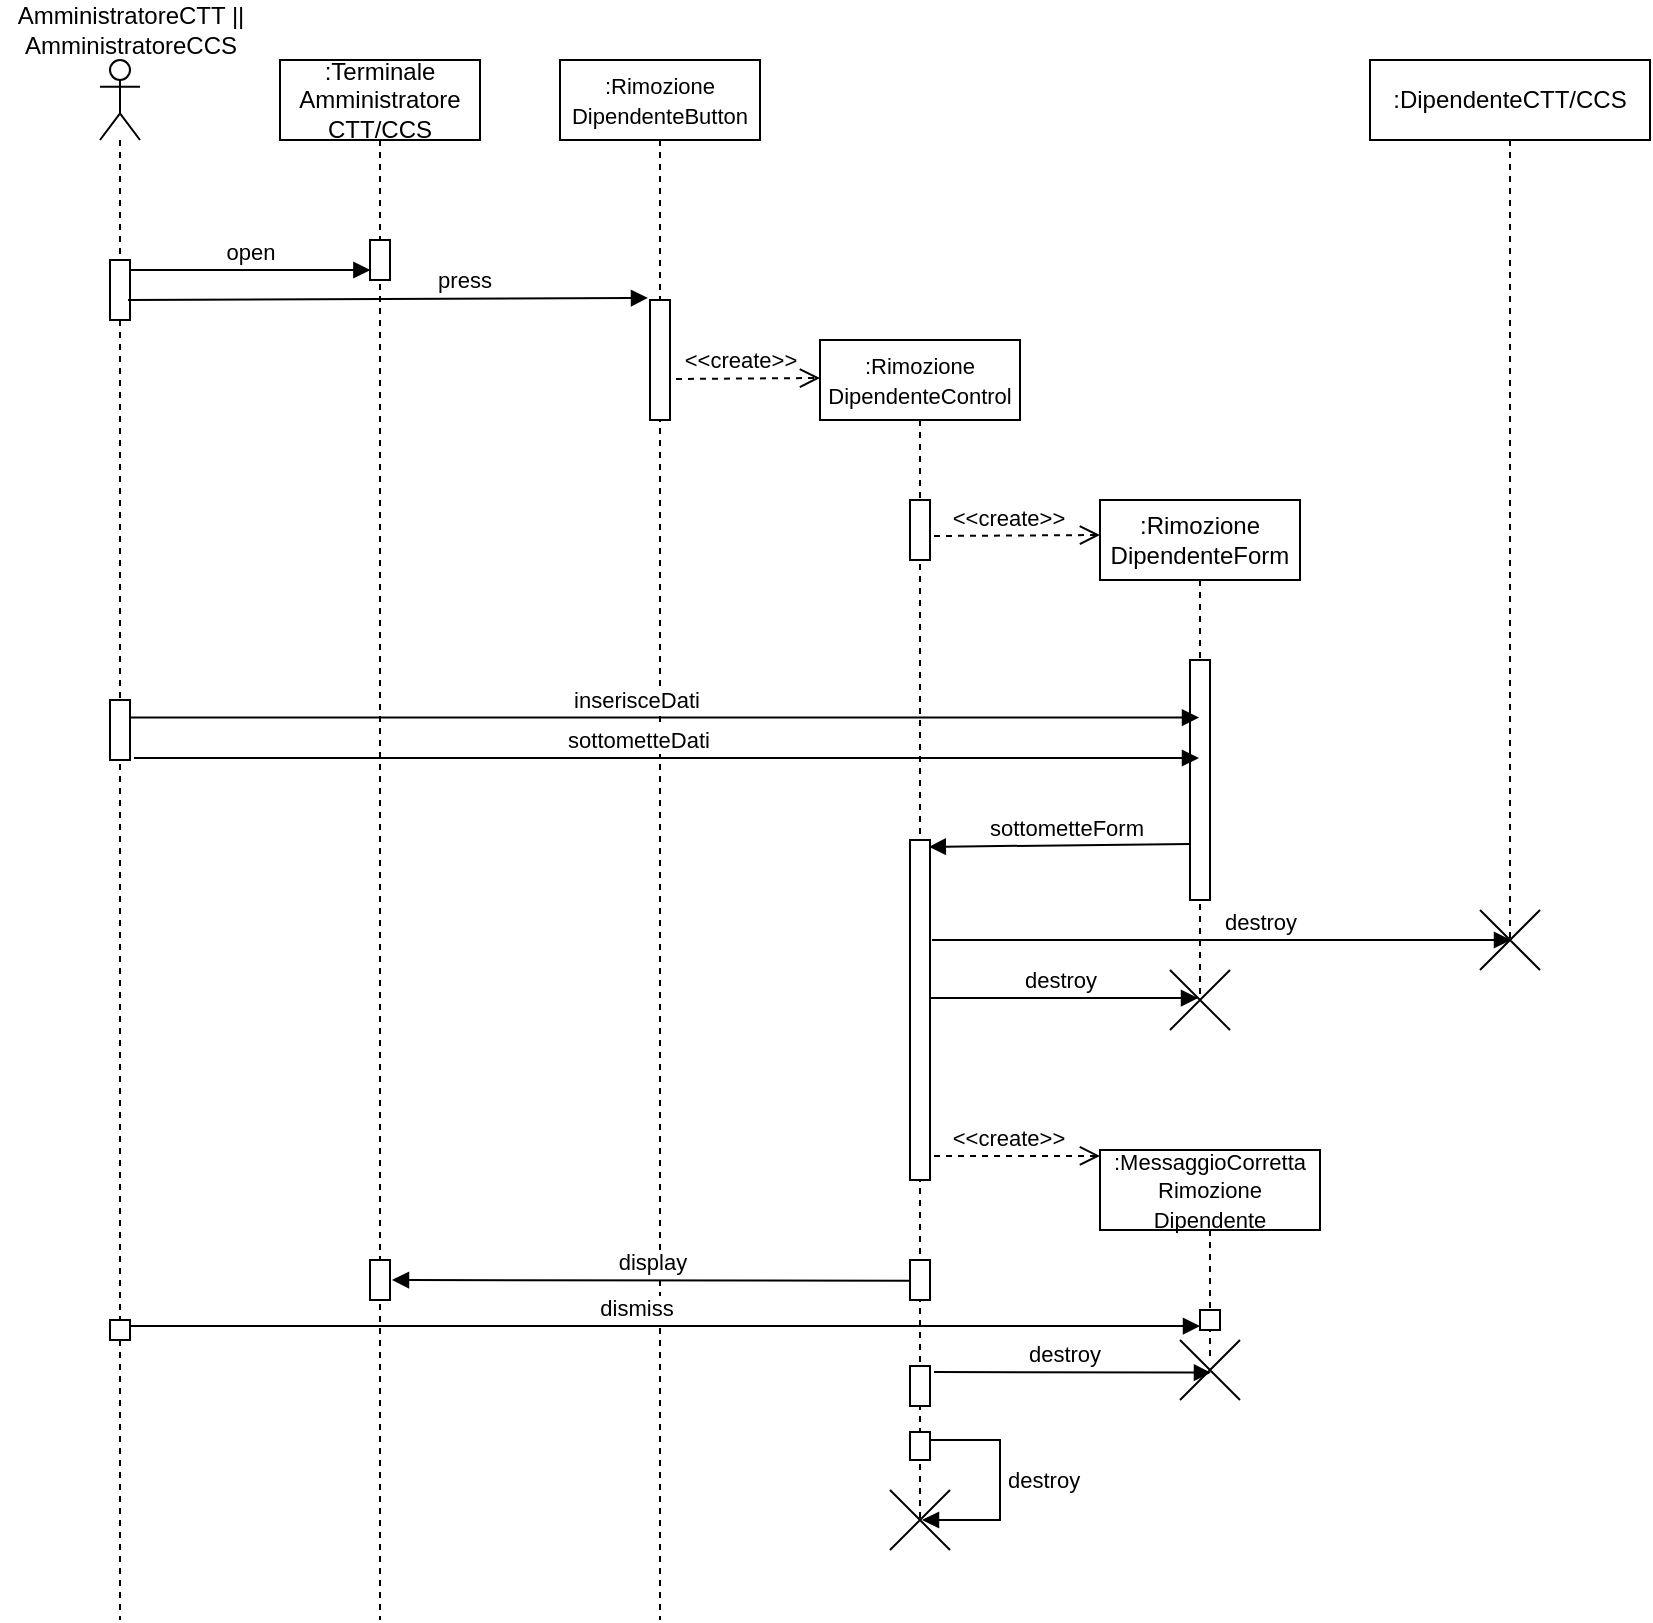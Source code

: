 <mxfile version="14.7.6" type="device"><diagram id="sJUqhRaBS1b9MQnH5yRr" name="Pagina-1"><mxGraphModel dx="1634" dy="828" grid="1" gridSize="10" guides="1" tooltips="1" connect="1" arrows="1" fold="1" page="1" pageScale="1" pageWidth="1169" pageHeight="827" math="0" shadow="0"><root><mxCell id="0"/><mxCell id="1" parent="0"/><mxCell id="_Pr2-94YAeeECWAVnED8-1" value="" style="shape=umlLifeline;participant=umlActor;perimeter=lifelinePerimeter;whiteSpace=wrap;html=1;container=1;collapsible=0;recursiveResize=0;verticalAlign=top;spacingTop=36;outlineConnect=0;size=40;" parent="1" vertex="1"><mxGeometry x="50" y="40" width="20" height="780" as="geometry"/></mxCell><mxCell id="_Pr2-94YAeeECWAVnED8-5" value="" style="html=1;points=[];perimeter=orthogonalPerimeter;" parent="_Pr2-94YAeeECWAVnED8-1" vertex="1"><mxGeometry x="5" y="100" width="10" height="30" as="geometry"/></mxCell><mxCell id="_Pr2-94YAeeECWAVnED8-15" value="" style="html=1;points=[];perimeter=orthogonalPerimeter;" parent="_Pr2-94YAeeECWAVnED8-1" vertex="1"><mxGeometry x="5" y="320" width="10" height="30" as="geometry"/></mxCell><mxCell id="_Pr2-94YAeeECWAVnED8-32" value="" style="html=1;points=[];perimeter=orthogonalPerimeter;" parent="_Pr2-94YAeeECWAVnED8-1" vertex="1"><mxGeometry x="5" y="630" width="10" height="10" as="geometry"/></mxCell><mxCell id="RDHlE_FBvf6omQwoUzHK-8" value="destroy" style="edgeStyle=orthogonalEdgeStyle;html=1;align=left;spacingLeft=2;endArrow=block;rounded=0;" parent="1" edge="1"><mxGeometry relative="1" as="geometry"><mxPoint x="461" y="730" as="sourcePoint"/><Array as="points"><mxPoint x="500" y="730"/><mxPoint x="500" y="770"/><mxPoint x="470" y="770"/></Array><mxPoint x="461" y="770" as="targetPoint"/></mxGeometry></mxCell><mxCell id="_Pr2-94YAeeECWAVnED8-30" value="destroy" style="html=1;verticalAlign=bottom;endArrow=block;entryX=0.467;entryY=0.467;entryDx=0;entryDy=0;entryPerimeter=0;" parent="1" target="_Pr2-94YAeeECWAVnED8-31" edge="1"><mxGeometry x="0.014" width="80" relative="1" as="geometry"><mxPoint x="459" y="509" as="sourcePoint"/><mxPoint x="593.5" y="510" as="targetPoint"/><mxPoint as="offset"/></mxGeometry></mxCell><mxCell id="_Pr2-94YAeeECWAVnED8-2" value=":Terminale Amministratore CTT/CCS" style="shape=umlLifeline;perimeter=lifelinePerimeter;whiteSpace=wrap;html=1;container=1;collapsible=0;recursiveResize=0;outlineConnect=0;size=40;" parent="1" vertex="1"><mxGeometry x="140" y="40" width="100" height="780" as="geometry"/></mxCell><mxCell id="RDHlE_FBvf6omQwoUzHK-3" value="" style="html=1;points=[];perimeter=orthogonalPerimeter;" parent="_Pr2-94YAeeECWAVnED8-2" vertex="1"><mxGeometry x="45" y="90" width="10" height="20" as="geometry"/></mxCell><mxCell id="RDHlE_FBvf6omQwoUzHK-4" value="" style="html=1;points=[];perimeter=orthogonalPerimeter;" parent="_Pr2-94YAeeECWAVnED8-2" vertex="1"><mxGeometry x="45" y="600" width="10" height="20" as="geometry"/></mxCell><mxCell id="_Pr2-94YAeeECWAVnED8-4" value="open" style="html=1;verticalAlign=bottom;endArrow=block;entryX=0.02;entryY=0.75;entryDx=0;entryDy=0;entryPerimeter=0;" parent="1" target="RDHlE_FBvf6omQwoUzHK-3" edge="1"><mxGeometry width="80" relative="1" as="geometry"><mxPoint x="65" y="145" as="sourcePoint"/><mxPoint x="180" y="146" as="targetPoint"/></mxGeometry></mxCell><mxCell id="_Pr2-94YAeeECWAVnED8-6" value="&lt;font style=&quot;font-size: 11px&quot;&gt;:Rimozione DipendenteButton&lt;/font&gt;" style="shape=umlLifeline;perimeter=lifelinePerimeter;whiteSpace=wrap;html=1;container=1;collapsible=0;recursiveResize=0;outlineConnect=0;size=40;" parent="1" vertex="1"><mxGeometry x="280" y="40" width="100" height="780" as="geometry"/></mxCell><mxCell id="_Pr2-94YAeeECWAVnED8-7" value="" style="html=1;points=[];perimeter=orthogonalPerimeter;" parent="_Pr2-94YAeeECWAVnED8-6" vertex="1"><mxGeometry x="45" y="120" width="10" height="60" as="geometry"/></mxCell><mxCell id="_Pr2-94YAeeECWAVnED8-8" value="press" style="html=1;verticalAlign=bottom;endArrow=block;entryX=-0.1;entryY=-0.017;entryDx=0;entryDy=0;entryPerimeter=0;" parent="1" target="_Pr2-94YAeeECWAVnED8-7" edge="1"><mxGeometry x="0.297" width="80" relative="1" as="geometry"><mxPoint x="64" y="160" as="sourcePoint"/><mxPoint x="320" y="160" as="targetPoint"/><mxPoint as="offset"/></mxGeometry></mxCell><mxCell id="_Pr2-94YAeeECWAVnED8-9" value="&amp;lt;&amp;lt;create&amp;gt;&amp;gt;" style="html=1;verticalAlign=bottom;endArrow=open;dashed=1;endSize=8;exitX=1.3;exitY=0.658;exitDx=0;exitDy=0;exitPerimeter=0;" parent="1" source="_Pr2-94YAeeECWAVnED8-7" edge="1"><mxGeometry x="-0.111" relative="1" as="geometry"><mxPoint x="450" y="400" as="sourcePoint"/><mxPoint x="410" y="199" as="targetPoint"/><mxPoint as="offset"/></mxGeometry></mxCell><mxCell id="_Pr2-94YAeeECWAVnED8-10" value="&lt;font style=&quot;font-size: 11px&quot;&gt;:Rimozione &lt;/font&gt;&lt;font style=&quot;font-size: 11px&quot;&gt;DipendenteControl&lt;/font&gt;" style="shape=umlLifeline;perimeter=lifelinePerimeter;whiteSpace=wrap;html=1;container=1;collapsible=0;recursiveResize=0;outlineConnect=0;size=40;" parent="1" vertex="1"><mxGeometry x="410" y="180" width="100" height="590" as="geometry"/></mxCell><mxCell id="_Pr2-94YAeeECWAVnED8-11" value="" style="html=1;points=[];perimeter=orthogonalPerimeter;" parent="_Pr2-94YAeeECWAVnED8-10" vertex="1"><mxGeometry x="45" y="80" width="10" height="30" as="geometry"/></mxCell><mxCell id="_Pr2-94YAeeECWAVnED8-18" value="" style="html=1;points=[];perimeter=orthogonalPerimeter;" parent="_Pr2-94YAeeECWAVnED8-10" vertex="1"><mxGeometry x="45" y="250" width="10" height="170" as="geometry"/></mxCell><mxCell id="_Pr2-94YAeeECWAVnED8-35" value="" style="html=1;points=[];perimeter=orthogonalPerimeter;" parent="_Pr2-94YAeeECWAVnED8-10" vertex="1"><mxGeometry x="45" y="513" width="10" height="20" as="geometry"/></mxCell><mxCell id="RDHlE_FBvf6omQwoUzHK-9" value="" style="shape=umlDestroy;whiteSpace=wrap;html=1;strokeWidth=1;" parent="_Pr2-94YAeeECWAVnED8-10" vertex="1"><mxGeometry x="35" y="575" width="30" height="30" as="geometry"/></mxCell><mxCell id="RDHlE_FBvf6omQwoUzHK-7" value="" style="html=1;points=[];perimeter=orthogonalPerimeter;" parent="_Pr2-94YAeeECWAVnED8-10" vertex="1"><mxGeometry x="45" y="546" width="10" height="14" as="geometry"/></mxCell><mxCell id="_Pr2-94YAeeECWAVnED8-12" value=":Rimozione DipendenteForm" style="shape=umlLifeline;perimeter=lifelinePerimeter;whiteSpace=wrap;html=1;container=1;collapsible=0;recursiveResize=0;outlineConnect=0;size=40;" parent="1" vertex="1"><mxGeometry x="550" y="260" width="100" height="250" as="geometry"/></mxCell><mxCell id="_Pr2-94YAeeECWAVnED8-13" value="" style="html=1;points=[];perimeter=orthogonalPerimeter;" parent="_Pr2-94YAeeECWAVnED8-12" vertex="1"><mxGeometry x="45" y="80" width="10" height="120" as="geometry"/></mxCell><mxCell id="_Pr2-94YAeeECWAVnED8-14" value="&amp;lt;&amp;lt;create&amp;gt;&amp;gt;" style="html=1;verticalAlign=bottom;endArrow=open;dashed=1;endSize=8;entryX=0;entryY=0.07;entryDx=0;entryDy=0;entryPerimeter=0;" parent="1" target="_Pr2-94YAeeECWAVnED8-12" edge="1"><mxGeometry x="-0.111" relative="1" as="geometry"><mxPoint x="467" y="278" as="sourcePoint"/><mxPoint x="420" y="209" as="targetPoint"/><mxPoint as="offset"/></mxGeometry></mxCell><mxCell id="_Pr2-94YAeeECWAVnED8-16" value="inserisceDati" style="html=1;verticalAlign=bottom;endArrow=block;exitX=1;exitY=0.292;exitDx=0;exitDy=0;exitPerimeter=0;" parent="1" source="_Pr2-94YAeeECWAVnED8-15" target="_Pr2-94YAeeECWAVnED8-12" edge="1"><mxGeometry x="-0.055" width="80" relative="1" as="geometry"><mxPoint x="75" y="177.04" as="sourcePoint"/><mxPoint x="330" y="177" as="targetPoint"/><mxPoint as="offset"/></mxGeometry></mxCell><mxCell id="_Pr2-94YAeeECWAVnED8-17" value="sottometteDati" style="html=1;verticalAlign=bottom;endArrow=block;exitX=1.2;exitY=0.5;exitDx=0;exitDy=0;exitPerimeter=0;" parent="1" edge="1"><mxGeometry x="-0.055" width="80" relative="1" as="geometry"><mxPoint x="67" y="389" as="sourcePoint"/><mxPoint x="599.5" y="389" as="targetPoint"/><mxPoint as="offset"/></mxGeometry></mxCell><mxCell id="_Pr2-94YAeeECWAVnED8-19" value="sottometteForm" style="html=1;verticalAlign=bottom;endArrow=block;entryX=0.94;entryY=0.02;entryDx=0;entryDy=0;entryPerimeter=0;exitX=-0.02;exitY=0.767;exitDx=0;exitDy=0;exitPerimeter=0;" parent="1" source="_Pr2-94YAeeECWAVnED8-13" target="_Pr2-94YAeeECWAVnED8-18" edge="1"><mxGeometry x="-0.055" width="80" relative="1" as="geometry"><mxPoint x="510" y="690" as="sourcePoint"/><mxPoint x="609.5" y="400" as="targetPoint"/><mxPoint as="offset"/></mxGeometry></mxCell><mxCell id="_Pr2-94YAeeECWAVnED8-20" value=":DipendenteCTT/CCS" style="shape=umlLifeline;perimeter=lifelinePerimeter;whiteSpace=wrap;html=1;container=1;collapsible=0;recursiveResize=0;outlineConnect=0;size=40;" parent="1" vertex="1"><mxGeometry x="685" y="40" width="140" height="440" as="geometry"/></mxCell><mxCell id="RDHlE_FBvf6omQwoUzHK-1" value="" style="shape=umlDestroy;whiteSpace=wrap;html=1;strokeWidth=1;" parent="_Pr2-94YAeeECWAVnED8-20" vertex="1"><mxGeometry x="55" y="425" width="30" height="30" as="geometry"/></mxCell><mxCell id="_Pr2-94YAeeECWAVnED8-24" value="destroy" style="html=1;verticalAlign=bottom;endArrow=block;" parent="1" edge="1"><mxGeometry x="0.133" width="80" relative="1" as="geometry"><mxPoint x="466" y="480" as="sourcePoint"/><mxPoint x="755.5" y="480" as="targetPoint"/><mxPoint as="offset"/></mxGeometry></mxCell><mxCell id="_Pr2-94YAeeECWAVnED8-26" value="&amp;lt;&amp;lt;create&amp;gt;&amp;gt;" style="html=1;verticalAlign=bottom;endArrow=open;dashed=1;endSize=8;entryX=0;entryY=0.028;entryDx=0;entryDy=0;entryPerimeter=0;" parent="1" target="_Pr2-94YAeeECWAVnED8-28" edge="1"><mxGeometry x="-0.111" relative="1" as="geometry"><mxPoint x="467" y="588" as="sourcePoint"/><mxPoint x="540" y="715" as="targetPoint"/><mxPoint as="offset"/></mxGeometry></mxCell><mxCell id="_Pr2-94YAeeECWAVnED8-28" value="&lt;font style=&quot;font-size: 11px&quot;&gt;:MessaggioCorretta Rimozione Dipendente&lt;/font&gt;" style="shape=umlLifeline;perimeter=lifelinePerimeter;whiteSpace=wrap;html=1;container=1;collapsible=0;recursiveResize=0;outlineConnect=0;" parent="1" vertex="1"><mxGeometry x="550" y="585" width="110" height="105" as="geometry"/></mxCell><mxCell id="_Pr2-94YAeeECWAVnED8-33" value="" style="html=1;points=[];perimeter=orthogonalPerimeter;" parent="_Pr2-94YAeeECWAVnED8-28" vertex="1"><mxGeometry x="50" y="80" width="10" height="10" as="geometry"/></mxCell><mxCell id="_Pr2-94YAeeECWAVnED8-37" value="" style="shape=umlDestroy;whiteSpace=wrap;html=1;strokeWidth=1;" parent="_Pr2-94YAeeECWAVnED8-28" vertex="1"><mxGeometry x="40" y="95" width="30" height="30" as="geometry"/></mxCell><mxCell id="_Pr2-94YAeeECWAVnED8-31" value="" style="shape=umlDestroy;whiteSpace=wrap;html=1;strokeWidth=1;" parent="1" vertex="1"><mxGeometry x="585" y="495" width="30" height="30" as="geometry"/></mxCell><mxCell id="_Pr2-94YAeeECWAVnED8-34" value="dismiss" style="html=1;verticalAlign=bottom;endArrow=block;exitX=1.02;exitY=0.303;exitDx=0;exitDy=0;exitPerimeter=0;" parent="1" source="_Pr2-94YAeeECWAVnED8-32" target="_Pr2-94YAeeECWAVnED8-33" edge="1"><mxGeometry x="-0.055" width="80" relative="1" as="geometry"><mxPoint x="65" y="678.96" as="sourcePoint"/><mxPoint x="600" y="678.96" as="targetPoint"/><mxPoint as="offset"/></mxGeometry></mxCell><mxCell id="_Pr2-94YAeeECWAVnED8-36" value="destroy" style="html=1;verticalAlign=bottom;endArrow=block;entryX=0.516;entryY=0.544;entryDx=0;entryDy=0;entryPerimeter=0;" parent="1" target="_Pr2-94YAeeECWAVnED8-37" edge="1"><mxGeometry x="-0.055" width="80" relative="1" as="geometry"><mxPoint x="467" y="696" as="sourcePoint"/><mxPoint x="600" y="695" as="targetPoint"/><mxPoint as="offset"/></mxGeometry></mxCell><mxCell id="RDHlE_FBvf6omQwoUzHK-2" value="display" style="html=1;verticalAlign=bottom;endArrow=block;entryX=0.5;entryY=0.5;entryDx=0;entryDy=0;entryPerimeter=0;exitX=0.06;exitY=0.52;exitDx=0;exitDy=0;exitPerimeter=0;" parent="1" source="TGXzVYUybFqpRO1Ov2BN-1" edge="1"><mxGeometry width="80" relative="1" as="geometry"><mxPoint x="601" y="650" as="sourcePoint"/><mxPoint x="196" y="650" as="targetPoint"/></mxGeometry></mxCell><mxCell id="JGT1o1EB4cUMKCgNRT0s-1" value="AmministratoreCTT ||&lt;br&gt;AmministratoreCCS" style="text;html=1;align=center;verticalAlign=middle;resizable=0;points=[];autosize=1;" parent="1" vertex="1"><mxGeometry y="10" width="130" height="30" as="geometry"/></mxCell><mxCell id="TGXzVYUybFqpRO1Ov2BN-1" value="" style="html=1;points=[];perimeter=orthogonalPerimeter;" parent="1" vertex="1"><mxGeometry x="455" y="640" width="10" height="20" as="geometry"/></mxCell></root></mxGraphModel></diagram></mxfile>